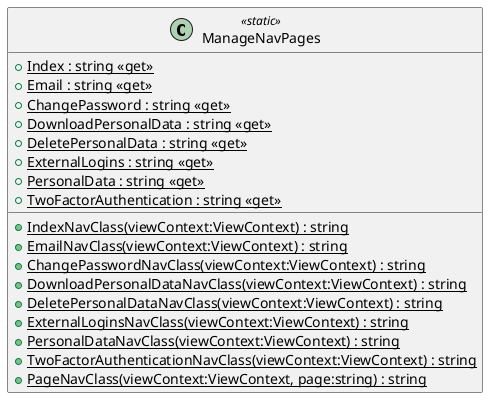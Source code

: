 @startuml
class ManageNavPages <<static>> {
    + {static} Index : string <<get>>
    + {static} Email : string <<get>>
    + {static} ChangePassword : string <<get>>
    + {static} DownloadPersonalData : string <<get>>
    + {static} DeletePersonalData : string <<get>>
    + {static} ExternalLogins : string <<get>>
    + {static} PersonalData : string <<get>>
    + {static} TwoFactorAuthentication : string <<get>>
    + {static} IndexNavClass(viewContext:ViewContext) : string
    + {static} EmailNavClass(viewContext:ViewContext) : string
    + {static} ChangePasswordNavClass(viewContext:ViewContext) : string
    + {static} DownloadPersonalDataNavClass(viewContext:ViewContext) : string
    + {static} DeletePersonalDataNavClass(viewContext:ViewContext) : string
    + {static} ExternalLoginsNavClass(viewContext:ViewContext) : string
    + {static} PersonalDataNavClass(viewContext:ViewContext) : string
    + {static} TwoFactorAuthenticationNavClass(viewContext:ViewContext) : string
    + {static} PageNavClass(viewContext:ViewContext, page:string) : string
}
@enduml
